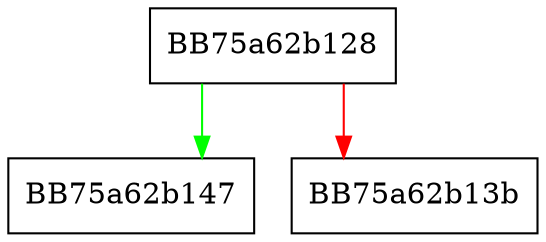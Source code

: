 digraph GetData {
  node [shape="box"];
  graph [splines=ortho];
  BB75a62b128 -> BB75a62b147 [color="green"];
  BB75a62b128 -> BB75a62b13b [color="red"];
}